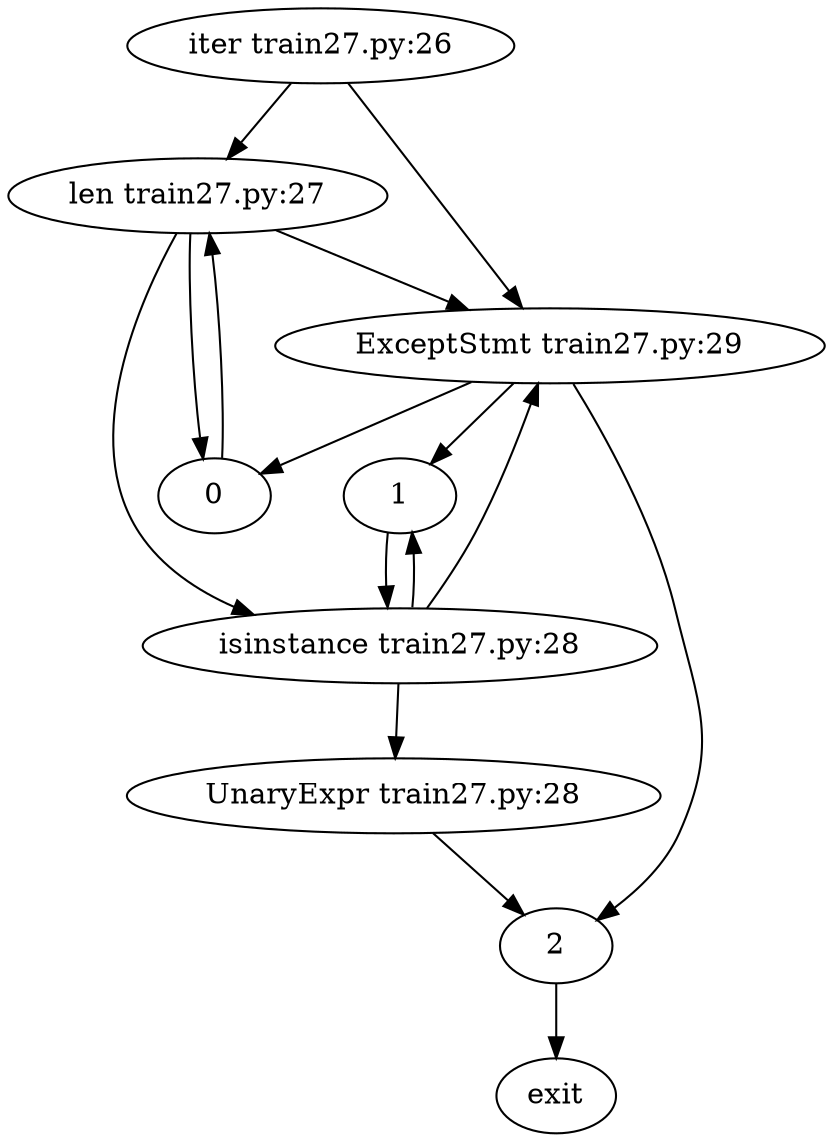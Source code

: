strict digraph {"iter train27.py:26" -> "len train27.py:27"
-> "0"
"iter train27.py:26" -> "ExceptStmt train27.py:29"
-> "0"
->
"len train27.py:27" -> "isinstance train27.py:28"
-> "1"
"len train27.py:27" -> "ExceptStmt train27.py:29"
-> "1"
->
"isinstance train27.py:28" -> "UnaryExpr train27.py:28"
-> "2"
"isinstance train27.py:28" -> "ExceptStmt train27.py:29"
-> "2"
->
exit
}